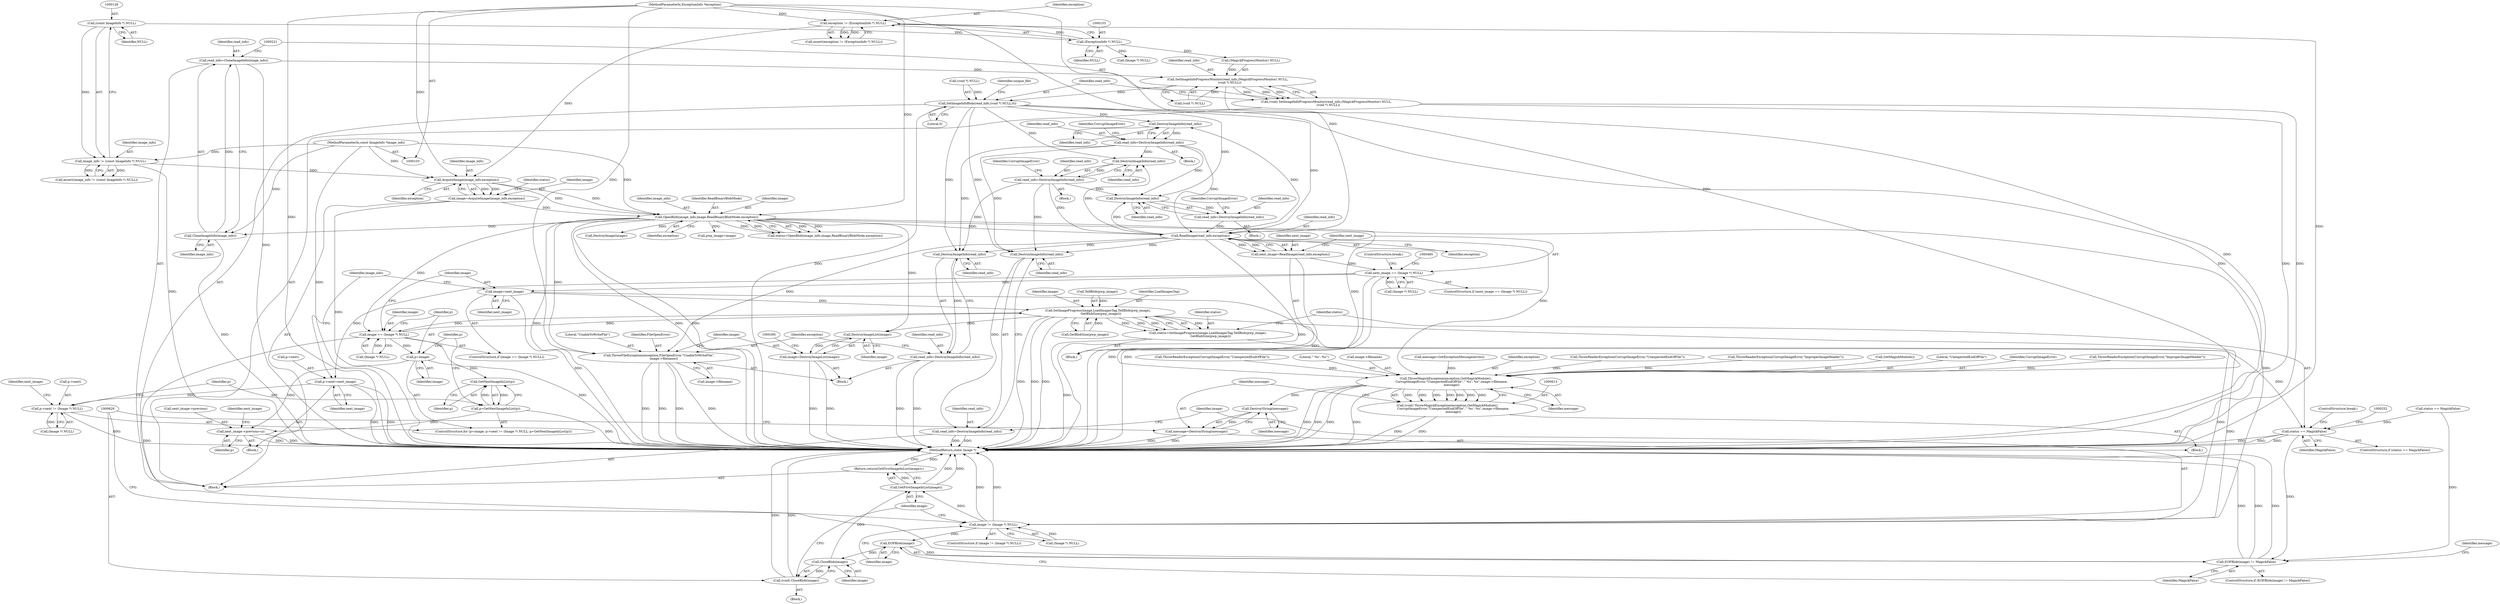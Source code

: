 digraph "0_ImageMagick_6b6bff054d569a77973f2140c0e86366e6168a6c_2@API" {
"1000216" [label="(Call,read_info=CloneImageInfo(image_info))"];
"1000218" [label="(Call,CloneImageInfo(image_info))"];
"1000168" [label="(Call,OpenBlob(image_info,image,ReadBinaryBlobMode,exception))"];
"1000163" [label="(Call,AcquireImage(image_info,exception))"];
"1000123" [label="(Call,image_info != (const ImageInfo *) NULL)"];
"1000104" [label="(MethodParameterIn,const ImageInfo *image_info)"];
"1000125" [label="(Call,(const ImageInfo *) NULL)"];
"1000150" [label="(Call,exception != (ExceptionInfo *) NULL)"];
"1000105" [label="(MethodParameterIn,ExceptionInfo *exception)"];
"1000152" [label="(Call,(ExceptionInfo *) NULL)"];
"1000161" [label="(Call,image=AcquireImage(image_info,exception))"];
"1000222" [label="(Call,SetImageInfoProgressMonitor(read_info,(MagickProgressMonitor) NULL,\n    (void *) NULL))"];
"1000220" [label="(Call,(void) SetImageInfoProgressMonitor(read_info,(MagickProgressMonitor) NULL,\n    (void *) NULL))"];
"1000230" [label="(Call,SetImageInfoBlob(read_info,(void *) NULL,0))"];
"1000319" [label="(Call,DestroyImageInfo(read_info))"];
"1000317" [label="(Call,read_info=DestroyImageInfo(read_info))"];
"1000342" [label="(Call,DestroyImageInfo(read_info))"];
"1000340" [label="(Call,read_info=DestroyImageInfo(read_info))"];
"1000380" [label="(Call,DestroyImageInfo(read_info))"];
"1000378" [label="(Call,read_info=DestroyImageInfo(read_info))"];
"1000467" [label="(Call,DestroyImageInfo(read_info))"];
"1000465" [label="(Call,read_info=DestroyImageInfo(read_info))"];
"1000474" [label="(Call,ReadImage(read_info,exception))"];
"1000382" [label="(Call,ThrowFileException(exception,FileOpenError,\"UnableToWriteFile\",\n          image->filename))"];
"1000472" [label="(Call,next_image=ReadImage(read_info,exception))"];
"1000478" [label="(Call,next_image == (Image *) NULL)"];
"1000503" [label="(Call,image=next_image)"];
"1000565" [label="(Call,SetImageProgress(image,LoadImagesTag,TellBlob(pwp_image),\n      GetBlobSize(pwp_image)))"];
"1000391" [label="(Call,DestroyImageList(image))"];
"1000389" [label="(Call,image=DestroyImageList(image))"];
"1000498" [label="(Call,image == (Image *) NULL)"];
"1000509" [label="(Call,p=image)"];
"1000521" [label="(Call,GetNextImageInList(p))"];
"1000519" [label="(Call,p=GetNextImageInList(p))"];
"1000523" [label="(Call,next_image->previous=p)"];
"1000595" [label="(Call,image != (Image *) NULL)"];
"1000603" [label="(Call,EOFBlob(image))"];
"1000602" [label="(Call,EOFBlob(image) != MagickFalse)"];
"1000630" [label="(Call,CloseBlob(image))"];
"1000628" [label="(Call,(void) CloseBlob(image))"];
"1000633" [label="(Call,GetFirstImageInList(image))"];
"1000632" [label="(Return,return(GetFirstImageInList(image));)"];
"1000563" [label="(Call,status=SetImageProgress(image,LoadImagesTag,TellBlob(pwp_image),\n      GetBlobSize(pwp_image)))"];
"1000573" [label="(Call,status == MagickFalse)"];
"1000537" [label="(Call,p->next=next_image)"];
"1000512" [label="(Call,p->next != (Image *) NULL)"];
"1000592" [label="(Call,DestroyImageInfo(read_info))"];
"1000590" [label="(Call,read_info=DestroyImageInfo(read_info))"];
"1000614" [label="(Call,ThrowMagickException(exception,GetMagickModule(),\n            CorruptImageError,\"UnexpectedEndOfFile\",\"`%s': %s\",image->filename,\n            message))"];
"1000612" [label="(Call,(void) ThrowMagickException(exception,GetMagickModule(),\n            CorruptImageError,\"UnexpectedEndOfFile\",\"`%s': %s\",image->filename,\n            message))"];
"1000626" [label="(Call,DestroyString(message))"];
"1000624" [label="(Call,message=DestroyString(message))"];
"1000219" [label="(Identifier,image_info)"];
"1000530" [label="(Identifier,next_image)"];
"1000389" [label="(Call,image=DestroyImageList(image))"];
"1000520" [label="(Identifier,p)"];
"1000631" [label="(Identifier,image)"];
"1000597" [label="(Call,(Image *) NULL)"];
"1000216" [label="(Call,read_info=CloneImageInfo(image_info))"];
"1000466" [label="(Identifier,read_info)"];
"1000538" [label="(Call,p->next)"];
"1000524" [label="(Call,next_image->previous)"];
"1000609" [label="(Identifier,message)"];
"1000608" [label="(Call,message=GetExceptionMessage(errno))"];
"1000105" [label="(MethodParameterIn,ExceptionInfo *exception)"];
"1000392" [label="(Identifier,image)"];
"1000630" [label="(Call,CloseBlob(image))"];
"1000615" [label="(Identifier,exception)"];
"1000527" [label="(Identifier,p)"];
"1000224" [label="(Call,(MagickProgressMonitor) NULL)"];
"1000167" [label="(Identifier,status)"];
"1000514" [label="(Identifier,p)"];
"1000522" [label="(Identifier,p)"];
"1000390" [label="(Identifier,image)"];
"1000469" [label="(Call,ThrowReaderException(CorruptImageError,\"UnexpectedEndOfFile\"))"];
"1000174" [label="(Call,status == MagickFalse)"];
"1000378" [label="(Call,read_info=DestroyImageInfo(read_info))"];
"1000627" [label="(Identifier,message)"];
"1000124" [label="(Identifier,image_info)"];
"1000497" [label="(ControlStructure,if (image == (Image *) NULL))"];
"1000575" [label="(Identifier,MagickFalse)"];
"1000612" [label="(Call,(void) ThrowMagickException(exception,GetMagickModule(),\n            CorruptImageError,\"UnexpectedEndOfFile\",\"`%s': %s\",image->filename,\n            message))"];
"1000231" [label="(Identifier,read_info)"];
"1000342" [label="(Call,DestroyImageInfo(read_info))"];
"1000343" [label="(Identifier,read_info)"];
"1000483" [label="(ControlStructure,break;)"];
"1000250" [label="(Block,)"];
"1000590" [label="(Call,read_info=DestroyImageInfo(read_info))"];
"1000614" [label="(Call,ThrowMagickException(exception,GetMagickModule(),\n            CorruptImageError,\"UnexpectedEndOfFile\",\"`%s': %s\",image->filename,\n            message))"];
"1000154" [label="(Identifier,NULL)"];
"1000635" [label="(MethodReturn,static Image *)"];
"1000567" [label="(Identifier,LoadImagesTag)"];
"1000460" [label="(Block,)"];
"1000151" [label="(Identifier,exception)"];
"1000601" [label="(ControlStructure,if (EOFBlob(image) != MagickFalse))"];
"1000623" [label="(Identifier,message)"];
"1000604" [label="(Identifier,image)"];
"1000633" [label="(Call,GetFirstImageInList(image))"];
"1000500" [label="(Call,(Image *) NULL)"];
"1000322" [label="(Identifier,CorruptImageError)"];
"1000149" [label="(Call,assert(exception != (ExceptionInfo *) NULL))"];
"1000317" [label="(Call,read_info=DestroyImageInfo(read_info))"];
"1000169" [label="(Identifier,image_info)"];
"1000381" [label="(Identifier,read_info)"];
"1000545" [label="(Identifier,image_info)"];
"1000235" [label="(Literal,0)"];
"1000477" [label="(ControlStructure,if (next_image == (Image *) NULL))"];
"1000172" [label="(Identifier,exception)"];
"1000345" [label="(Identifier,CorruptImageError)"];
"1000467" [label="(Call,DestroyImageInfo(read_info))"];
"1000125" [label="(Call,(const ImageInfo *) NULL)"];
"1000312" [label="(Block,)"];
"1000480" [label="(Call,(Image *) NULL)"];
"1000568" [label="(Call,TellBlob(pwp_image))"];
"1000186" [label="(Call,pwp_image=image)"];
"1000499" [label="(Identifier,image)"];
"1000382" [label="(Call,ThrowFileException(exception,FileOpenError,\"UnableToWriteFile\",\n          image->filename))"];
"1000166" [label="(Call,status=OpenBlob(image_info,image,ReadBinaryBlobMode,exception))"];
"1000123" [label="(Call,image_info != (const ImageInfo *) NULL)"];
"1000507" [label="(Block,)"];
"1000472" [label="(Call,next_image=ReadImage(read_info,exception))"];
"1000318" [label="(Identifier,read_info)"];
"1000626" [label="(Call,DestroyString(message))"];
"1000513" [label="(Call,p->next)"];
"1000465" [label="(Call,read_info=DestroyImageInfo(read_info))"];
"1000476" [label="(Identifier,exception)"];
"1000572" [label="(ControlStructure,if (status == MagickFalse))"];
"1000335" [label="(Block,)"];
"1000385" [label="(Literal,\"UnableToWriteFile\")"];
"1000217" [label="(Identifier,read_info)"];
"1000183" [label="(Call,(Image *) NULL)"];
"1000232" [label="(Call,(void *) NULL)"];
"1000594" [label="(ControlStructure,if (image != (Image *) NULL))"];
"1000512" [label="(Call,p->next != (Image *) NULL)"];
"1000473" [label="(Identifier,next_image)"];
"1000165" [label="(Identifier,exception)"];
"1000468" [label="(Identifier,read_info)"];
"1000519" [label="(Call,p=GetNextImageInList(p))"];
"1000320" [label="(Identifier,read_info)"];
"1000537" [label="(Call,p->next=next_image)"];
"1000591" [label="(Identifier,read_info)"];
"1000162" [label="(Identifier,image)"];
"1000379" [label="(Identifier,read_info)"];
"1000605" [label="(Identifier,MagickFalse)"];
"1000616" [label="(Call,GetMagickModule())"];
"1000504" [label="(Identifier,image)"];
"1000606" [label="(Block,)"];
"1000618" [label="(Literal,\"UnexpectedEndOfFile\")"];
"1000171" [label="(Identifier,ReadBinaryBlobMode)"];
"1000122" [label="(Call,assert(image_info != (const ImageInfo *) NULL))"];
"1000576" [label="(ControlStructure,break;)"];
"1000380" [label="(Call,DestroyImageInfo(read_info))"];
"1000237" [label="(Identifier,unique_file)"];
"1000503" [label="(Call,image=next_image)"];
"1000525" [label="(Identifier,next_image)"];
"1000595" [label="(Call,image != (Image *) NULL)"];
"1000617" [label="(Identifier,CorruptImageError)"];
"1000150" [label="(Call,exception != (ExceptionInfo *) NULL)"];
"1000384" [label="(Identifier,FileOpenError)"];
"1000470" [label="(Identifier,CorruptImageError)"];
"1000168" [label="(Call,OpenBlob(image_info,image,ReadBinaryBlobMode,exception))"];
"1000222" [label="(Call,SetImageInfoProgressMonitor(read_info,(MagickProgressMonitor) NULL,\n    (void *) NULL))"];
"1000475" [label="(Identifier,read_info)"];
"1000340" [label="(Call,read_info=DestroyImageInfo(read_info))"];
"1000474" [label="(Call,ReadImage(read_info,exception))"];
"1000373" [label="(Block,)"];
"1000227" [label="(Call,(void *) NULL)"];
"1000344" [label="(Call,ThrowReaderException(CorruptImageError,\"ImproperImageHeader\"))"];
"1000152" [label="(Call,(ExceptionInfo *) NULL)"];
"1000319" [label="(Call,DestroyImageInfo(read_info))"];
"1000592" [label="(Call,DestroyImageInfo(read_info))"];
"1000628" [label="(Call,(void) CloseBlob(image))"];
"1000164" [label="(Identifier,image_info)"];
"1000127" [label="(Identifier,NULL)"];
"1000624" [label="(Call,message=DestroyString(message))"];
"1000505" [label="(Identifier,next_image)"];
"1000596" [label="(Identifier,image)"];
"1000573" [label="(Call,status == MagickFalse)"];
"1000603" [label="(Call,EOFBlob(image))"];
"1000218" [label="(Call,CloneImageInfo(image_info))"];
"1000341" [label="(Identifier,read_info)"];
"1000386" [label="(Call,image->filename)"];
"1000213" [label="(Call,ThrowReaderException(CorruptImageError,\"ImproperImageHeader\"))"];
"1000170" [label="(Identifier,image)"];
"1000498" [label="(Call,image == (Image *) NULL)"];
"1000321" [label="(Call,ThrowReaderException(CorruptImageError,\"UnexpectedEndOfFile\"))"];
"1000161" [label="(Call,image=AcquireImage(image_info,exception))"];
"1000478" [label="(Call,next_image == (Image *) NULL)"];
"1000510" [label="(Identifier,p)"];
"1000163" [label="(Call,AcquireImage(image_info,exception))"];
"1000516" [label="(Call,(Image *) NULL)"];
"1000634" [label="(Identifier,image)"];
"1000563" [label="(Call,status=SetImageProgress(image,LoadImagesTag,TellBlob(pwp_image),\n      GetBlobSize(pwp_image)))"];
"1000509" [label="(Call,p=image)"];
"1000106" [label="(Block,)"];
"1000479" [label="(Identifier,next_image)"];
"1000619" [label="(Literal,\"`%s': %s\")"];
"1000511" [label="(Identifier,image)"];
"1000230" [label="(Call,SetImageInfoBlob(read_info,(void *) NULL,0))"];
"1000180" [label="(Call,DestroyImage(image))"];
"1000566" [label="(Identifier,image)"];
"1000541" [label="(Identifier,next_image)"];
"1000104" [label="(MethodParameterIn,const ImageInfo *image_info)"];
"1000565" [label="(Call,SetImageProgress(image,LoadImagesTag,TellBlob(pwp_image),\n      GetBlobSize(pwp_image)))"];
"1000602" [label="(Call,EOFBlob(image) != MagickFalse)"];
"1000593" [label="(Identifier,read_info)"];
"1000620" [label="(Call,image->filename)"];
"1000220" [label="(Call,(void) SetImageInfoProgressMonitor(read_info,(MagickProgressMonitor) NULL,\n    (void *) NULL))"];
"1000564" [label="(Identifier,status)"];
"1000574" [label="(Identifier,status)"];
"1000521" [label="(Call,GetNextImageInList(p))"];
"1000570" [label="(Call,GetBlobSize(pwp_image))"];
"1000632" [label="(Return,return(GetFirstImageInList(image));)"];
"1000391" [label="(Call,DestroyImageList(image))"];
"1000383" [label="(Identifier,exception)"];
"1000523" [label="(Call,next_image->previous=p)"];
"1000223" [label="(Identifier,read_info)"];
"1000625" [label="(Identifier,message)"];
"1000508" [label="(ControlStructure,for (p=image; p->next != (Image *) NULL; p=GetNextImageInList(p)))"];
"1000600" [label="(Block,)"];
"1000216" -> "1000106"  [label="AST: "];
"1000216" -> "1000218"  [label="CFG: "];
"1000217" -> "1000216"  [label="AST: "];
"1000218" -> "1000216"  [label="AST: "];
"1000221" -> "1000216"  [label="CFG: "];
"1000216" -> "1000635"  [label="DDG: "];
"1000218" -> "1000216"  [label="DDG: "];
"1000216" -> "1000222"  [label="DDG: "];
"1000218" -> "1000219"  [label="CFG: "];
"1000219" -> "1000218"  [label="AST: "];
"1000218" -> "1000635"  [label="DDG: "];
"1000168" -> "1000218"  [label="DDG: "];
"1000104" -> "1000218"  [label="DDG: "];
"1000168" -> "1000166"  [label="AST: "];
"1000168" -> "1000172"  [label="CFG: "];
"1000169" -> "1000168"  [label="AST: "];
"1000170" -> "1000168"  [label="AST: "];
"1000171" -> "1000168"  [label="AST: "];
"1000172" -> "1000168"  [label="AST: "];
"1000166" -> "1000168"  [label="CFG: "];
"1000168" -> "1000635"  [label="DDG: "];
"1000168" -> "1000635"  [label="DDG: "];
"1000168" -> "1000635"  [label="DDG: "];
"1000168" -> "1000166"  [label="DDG: "];
"1000168" -> "1000166"  [label="DDG: "];
"1000168" -> "1000166"  [label="DDG: "];
"1000168" -> "1000166"  [label="DDG: "];
"1000163" -> "1000168"  [label="DDG: "];
"1000163" -> "1000168"  [label="DDG: "];
"1000104" -> "1000168"  [label="DDG: "];
"1000161" -> "1000168"  [label="DDG: "];
"1000105" -> "1000168"  [label="DDG: "];
"1000168" -> "1000180"  [label="DDG: "];
"1000168" -> "1000186"  [label="DDG: "];
"1000168" -> "1000382"  [label="DDG: "];
"1000168" -> "1000391"  [label="DDG: "];
"1000168" -> "1000474"  [label="DDG: "];
"1000168" -> "1000498"  [label="DDG: "];
"1000168" -> "1000595"  [label="DDG: "];
"1000168" -> "1000614"  [label="DDG: "];
"1000163" -> "1000161"  [label="AST: "];
"1000163" -> "1000165"  [label="CFG: "];
"1000164" -> "1000163"  [label="AST: "];
"1000165" -> "1000163"  [label="AST: "];
"1000161" -> "1000163"  [label="CFG: "];
"1000163" -> "1000161"  [label="DDG: "];
"1000163" -> "1000161"  [label="DDG: "];
"1000123" -> "1000163"  [label="DDG: "];
"1000104" -> "1000163"  [label="DDG: "];
"1000150" -> "1000163"  [label="DDG: "];
"1000105" -> "1000163"  [label="DDG: "];
"1000123" -> "1000122"  [label="AST: "];
"1000123" -> "1000125"  [label="CFG: "];
"1000124" -> "1000123"  [label="AST: "];
"1000125" -> "1000123"  [label="AST: "];
"1000122" -> "1000123"  [label="CFG: "];
"1000123" -> "1000635"  [label="DDG: "];
"1000123" -> "1000122"  [label="DDG: "];
"1000123" -> "1000122"  [label="DDG: "];
"1000104" -> "1000123"  [label="DDG: "];
"1000125" -> "1000123"  [label="DDG: "];
"1000104" -> "1000103"  [label="AST: "];
"1000104" -> "1000635"  [label="DDG: "];
"1000125" -> "1000127"  [label="CFG: "];
"1000126" -> "1000125"  [label="AST: "];
"1000127" -> "1000125"  [label="AST: "];
"1000125" -> "1000152"  [label="DDG: "];
"1000150" -> "1000149"  [label="AST: "];
"1000150" -> "1000152"  [label="CFG: "];
"1000151" -> "1000150"  [label="AST: "];
"1000152" -> "1000150"  [label="AST: "];
"1000149" -> "1000150"  [label="CFG: "];
"1000150" -> "1000635"  [label="DDG: "];
"1000150" -> "1000149"  [label="DDG: "];
"1000150" -> "1000149"  [label="DDG: "];
"1000105" -> "1000150"  [label="DDG: "];
"1000152" -> "1000150"  [label="DDG: "];
"1000105" -> "1000103"  [label="AST: "];
"1000105" -> "1000635"  [label="DDG: "];
"1000105" -> "1000382"  [label="DDG: "];
"1000105" -> "1000474"  [label="DDG: "];
"1000105" -> "1000614"  [label="DDG: "];
"1000152" -> "1000154"  [label="CFG: "];
"1000153" -> "1000152"  [label="AST: "];
"1000154" -> "1000152"  [label="AST: "];
"1000152" -> "1000183"  [label="DDG: "];
"1000152" -> "1000224"  [label="DDG: "];
"1000161" -> "1000106"  [label="AST: "];
"1000162" -> "1000161"  [label="AST: "];
"1000167" -> "1000161"  [label="CFG: "];
"1000161" -> "1000635"  [label="DDG: "];
"1000222" -> "1000220"  [label="AST: "];
"1000222" -> "1000227"  [label="CFG: "];
"1000223" -> "1000222"  [label="AST: "];
"1000224" -> "1000222"  [label="AST: "];
"1000227" -> "1000222"  [label="AST: "];
"1000220" -> "1000222"  [label="CFG: "];
"1000222" -> "1000635"  [label="DDG: "];
"1000222" -> "1000220"  [label="DDG: "];
"1000222" -> "1000220"  [label="DDG: "];
"1000222" -> "1000220"  [label="DDG: "];
"1000224" -> "1000222"  [label="DDG: "];
"1000227" -> "1000222"  [label="DDG: "];
"1000222" -> "1000230"  [label="DDG: "];
"1000220" -> "1000106"  [label="AST: "];
"1000221" -> "1000220"  [label="AST: "];
"1000231" -> "1000220"  [label="CFG: "];
"1000220" -> "1000635"  [label="DDG: "];
"1000220" -> "1000635"  [label="DDG: "];
"1000230" -> "1000106"  [label="AST: "];
"1000230" -> "1000235"  [label="CFG: "];
"1000231" -> "1000230"  [label="AST: "];
"1000232" -> "1000230"  [label="AST: "];
"1000235" -> "1000230"  [label="AST: "];
"1000237" -> "1000230"  [label="CFG: "];
"1000230" -> "1000635"  [label="DDG: "];
"1000230" -> "1000635"  [label="DDG: "];
"1000232" -> "1000230"  [label="DDG: "];
"1000230" -> "1000319"  [label="DDG: "];
"1000230" -> "1000342"  [label="DDG: "];
"1000230" -> "1000380"  [label="DDG: "];
"1000230" -> "1000467"  [label="DDG: "];
"1000230" -> "1000474"  [label="DDG: "];
"1000230" -> "1000592"  [label="DDG: "];
"1000319" -> "1000317"  [label="AST: "];
"1000319" -> "1000320"  [label="CFG: "];
"1000320" -> "1000319"  [label="AST: "];
"1000317" -> "1000319"  [label="CFG: "];
"1000319" -> "1000317"  [label="DDG: "];
"1000474" -> "1000319"  [label="DDG: "];
"1000317" -> "1000312"  [label="AST: "];
"1000318" -> "1000317"  [label="AST: "];
"1000322" -> "1000317"  [label="CFG: "];
"1000317" -> "1000342"  [label="DDG: "];
"1000317" -> "1000380"  [label="DDG: "];
"1000317" -> "1000467"  [label="DDG: "];
"1000317" -> "1000474"  [label="DDG: "];
"1000317" -> "1000592"  [label="DDG: "];
"1000342" -> "1000340"  [label="AST: "];
"1000342" -> "1000343"  [label="CFG: "];
"1000343" -> "1000342"  [label="AST: "];
"1000340" -> "1000342"  [label="CFG: "];
"1000342" -> "1000340"  [label="DDG: "];
"1000474" -> "1000342"  [label="DDG: "];
"1000340" -> "1000335"  [label="AST: "];
"1000341" -> "1000340"  [label="AST: "];
"1000345" -> "1000340"  [label="CFG: "];
"1000340" -> "1000380"  [label="DDG: "];
"1000340" -> "1000467"  [label="DDG: "];
"1000340" -> "1000474"  [label="DDG: "];
"1000340" -> "1000592"  [label="DDG: "];
"1000380" -> "1000378"  [label="AST: "];
"1000380" -> "1000381"  [label="CFG: "];
"1000381" -> "1000380"  [label="AST: "];
"1000378" -> "1000380"  [label="CFG: "];
"1000380" -> "1000378"  [label="DDG: "];
"1000474" -> "1000380"  [label="DDG: "];
"1000378" -> "1000373"  [label="AST: "];
"1000379" -> "1000378"  [label="AST: "];
"1000383" -> "1000378"  [label="CFG: "];
"1000378" -> "1000635"  [label="DDG: "];
"1000378" -> "1000635"  [label="DDG: "];
"1000467" -> "1000465"  [label="AST: "];
"1000467" -> "1000468"  [label="CFG: "];
"1000468" -> "1000467"  [label="AST: "];
"1000465" -> "1000467"  [label="CFG: "];
"1000467" -> "1000465"  [label="DDG: "];
"1000474" -> "1000467"  [label="DDG: "];
"1000465" -> "1000460"  [label="AST: "];
"1000466" -> "1000465"  [label="AST: "];
"1000470" -> "1000465"  [label="CFG: "];
"1000465" -> "1000474"  [label="DDG: "];
"1000474" -> "1000472"  [label="AST: "];
"1000474" -> "1000476"  [label="CFG: "];
"1000475" -> "1000474"  [label="AST: "];
"1000476" -> "1000474"  [label="AST: "];
"1000472" -> "1000474"  [label="CFG: "];
"1000474" -> "1000635"  [label="DDG: "];
"1000474" -> "1000382"  [label="DDG: "];
"1000474" -> "1000472"  [label="DDG: "];
"1000474" -> "1000472"  [label="DDG: "];
"1000474" -> "1000592"  [label="DDG: "];
"1000474" -> "1000614"  [label="DDG: "];
"1000382" -> "1000373"  [label="AST: "];
"1000382" -> "1000386"  [label="CFG: "];
"1000383" -> "1000382"  [label="AST: "];
"1000384" -> "1000382"  [label="AST: "];
"1000385" -> "1000382"  [label="AST: "];
"1000386" -> "1000382"  [label="AST: "];
"1000390" -> "1000382"  [label="CFG: "];
"1000382" -> "1000635"  [label="DDG: "];
"1000382" -> "1000635"  [label="DDG: "];
"1000382" -> "1000635"  [label="DDG: "];
"1000382" -> "1000635"  [label="DDG: "];
"1000472" -> "1000250"  [label="AST: "];
"1000473" -> "1000472"  [label="AST: "];
"1000479" -> "1000472"  [label="CFG: "];
"1000472" -> "1000635"  [label="DDG: "];
"1000472" -> "1000478"  [label="DDG: "];
"1000478" -> "1000477"  [label="AST: "];
"1000478" -> "1000480"  [label="CFG: "];
"1000479" -> "1000478"  [label="AST: "];
"1000480" -> "1000478"  [label="AST: "];
"1000483" -> "1000478"  [label="CFG: "];
"1000485" -> "1000478"  [label="CFG: "];
"1000478" -> "1000635"  [label="DDG: "];
"1000478" -> "1000635"  [label="DDG: "];
"1000480" -> "1000478"  [label="DDG: "];
"1000478" -> "1000503"  [label="DDG: "];
"1000478" -> "1000537"  [label="DDG: "];
"1000503" -> "1000497"  [label="AST: "];
"1000503" -> "1000505"  [label="CFG: "];
"1000504" -> "1000503"  [label="AST: "];
"1000505" -> "1000503"  [label="AST: "];
"1000545" -> "1000503"  [label="CFG: "];
"1000503" -> "1000635"  [label="DDG: "];
"1000503" -> "1000565"  [label="DDG: "];
"1000503" -> "1000595"  [label="DDG: "];
"1000565" -> "1000563"  [label="AST: "];
"1000565" -> "1000570"  [label="CFG: "];
"1000566" -> "1000565"  [label="AST: "];
"1000567" -> "1000565"  [label="AST: "];
"1000568" -> "1000565"  [label="AST: "];
"1000570" -> "1000565"  [label="AST: "];
"1000563" -> "1000565"  [label="CFG: "];
"1000565" -> "1000635"  [label="DDG: "];
"1000565" -> "1000635"  [label="DDG: "];
"1000565" -> "1000635"  [label="DDG: "];
"1000565" -> "1000391"  [label="DDG: "];
"1000565" -> "1000498"  [label="DDG: "];
"1000565" -> "1000563"  [label="DDG: "];
"1000565" -> "1000563"  [label="DDG: "];
"1000565" -> "1000563"  [label="DDG: "];
"1000565" -> "1000563"  [label="DDG: "];
"1000498" -> "1000565"  [label="DDG: "];
"1000568" -> "1000565"  [label="DDG: "];
"1000570" -> "1000565"  [label="DDG: "];
"1000565" -> "1000595"  [label="DDG: "];
"1000391" -> "1000389"  [label="AST: "];
"1000391" -> "1000392"  [label="CFG: "];
"1000392" -> "1000391"  [label="AST: "];
"1000389" -> "1000391"  [label="CFG: "];
"1000391" -> "1000389"  [label="DDG: "];
"1000389" -> "1000373"  [label="AST: "];
"1000390" -> "1000389"  [label="AST: "];
"1000395" -> "1000389"  [label="CFG: "];
"1000389" -> "1000635"  [label="DDG: "];
"1000389" -> "1000635"  [label="DDG: "];
"1000498" -> "1000497"  [label="AST: "];
"1000498" -> "1000500"  [label="CFG: "];
"1000499" -> "1000498"  [label="AST: "];
"1000500" -> "1000498"  [label="AST: "];
"1000504" -> "1000498"  [label="CFG: "];
"1000510" -> "1000498"  [label="CFG: "];
"1000498" -> "1000635"  [label="DDG: "];
"1000500" -> "1000498"  [label="DDG: "];
"1000498" -> "1000509"  [label="DDG: "];
"1000498" -> "1000595"  [label="DDG: "];
"1000509" -> "1000508"  [label="AST: "];
"1000509" -> "1000511"  [label="CFG: "];
"1000510" -> "1000509"  [label="AST: "];
"1000511" -> "1000509"  [label="AST: "];
"1000514" -> "1000509"  [label="CFG: "];
"1000509" -> "1000521"  [label="DDG: "];
"1000509" -> "1000523"  [label="DDG: "];
"1000521" -> "1000519"  [label="AST: "];
"1000521" -> "1000522"  [label="CFG: "];
"1000522" -> "1000521"  [label="AST: "];
"1000519" -> "1000521"  [label="CFG: "];
"1000521" -> "1000519"  [label="DDG: "];
"1000519" -> "1000521"  [label="DDG: "];
"1000519" -> "1000508"  [label="AST: "];
"1000520" -> "1000519"  [label="AST: "];
"1000514" -> "1000519"  [label="CFG: "];
"1000519" -> "1000635"  [label="DDG: "];
"1000519" -> "1000523"  [label="DDG: "];
"1000523" -> "1000507"  [label="AST: "];
"1000523" -> "1000527"  [label="CFG: "];
"1000524" -> "1000523"  [label="AST: "];
"1000527" -> "1000523"  [label="AST: "];
"1000530" -> "1000523"  [label="CFG: "];
"1000523" -> "1000635"  [label="DDG: "];
"1000523" -> "1000635"  [label="DDG: "];
"1000595" -> "1000594"  [label="AST: "];
"1000595" -> "1000597"  [label="CFG: "];
"1000596" -> "1000595"  [label="AST: "];
"1000597" -> "1000595"  [label="AST: "];
"1000604" -> "1000595"  [label="CFG: "];
"1000634" -> "1000595"  [label="CFG: "];
"1000595" -> "1000635"  [label="DDG: "];
"1000595" -> "1000635"  [label="DDG: "];
"1000597" -> "1000595"  [label="DDG: "];
"1000595" -> "1000603"  [label="DDG: "];
"1000595" -> "1000633"  [label="DDG: "];
"1000603" -> "1000602"  [label="AST: "];
"1000603" -> "1000604"  [label="CFG: "];
"1000604" -> "1000603"  [label="AST: "];
"1000605" -> "1000603"  [label="CFG: "];
"1000603" -> "1000602"  [label="DDG: "];
"1000603" -> "1000630"  [label="DDG: "];
"1000602" -> "1000601"  [label="AST: "];
"1000602" -> "1000605"  [label="CFG: "];
"1000605" -> "1000602"  [label="AST: "];
"1000609" -> "1000602"  [label="CFG: "];
"1000629" -> "1000602"  [label="CFG: "];
"1000602" -> "1000635"  [label="DDG: "];
"1000602" -> "1000635"  [label="DDG: "];
"1000602" -> "1000635"  [label="DDG: "];
"1000573" -> "1000602"  [label="DDG: "];
"1000174" -> "1000602"  [label="DDG: "];
"1000630" -> "1000628"  [label="AST: "];
"1000630" -> "1000631"  [label="CFG: "];
"1000631" -> "1000630"  [label="AST: "];
"1000628" -> "1000630"  [label="CFG: "];
"1000630" -> "1000628"  [label="DDG: "];
"1000630" -> "1000633"  [label="DDG: "];
"1000628" -> "1000600"  [label="AST: "];
"1000629" -> "1000628"  [label="AST: "];
"1000634" -> "1000628"  [label="CFG: "];
"1000628" -> "1000635"  [label="DDG: "];
"1000628" -> "1000635"  [label="DDG: "];
"1000633" -> "1000632"  [label="AST: "];
"1000633" -> "1000634"  [label="CFG: "];
"1000634" -> "1000633"  [label="AST: "];
"1000632" -> "1000633"  [label="CFG: "];
"1000633" -> "1000635"  [label="DDG: "];
"1000633" -> "1000635"  [label="DDG: "];
"1000633" -> "1000632"  [label="DDG: "];
"1000632" -> "1000106"  [label="AST: "];
"1000635" -> "1000632"  [label="CFG: "];
"1000632" -> "1000635"  [label="DDG: "];
"1000563" -> "1000250"  [label="AST: "];
"1000564" -> "1000563"  [label="AST: "];
"1000574" -> "1000563"  [label="CFG: "];
"1000563" -> "1000635"  [label="DDG: "];
"1000563" -> "1000573"  [label="DDG: "];
"1000573" -> "1000572"  [label="AST: "];
"1000573" -> "1000575"  [label="CFG: "];
"1000574" -> "1000573"  [label="AST: "];
"1000575" -> "1000573"  [label="AST: "];
"1000252" -> "1000573"  [label="CFG: "];
"1000576" -> "1000573"  [label="CFG: "];
"1000573" -> "1000635"  [label="DDG: "];
"1000573" -> "1000635"  [label="DDG: "];
"1000573" -> "1000635"  [label="DDG: "];
"1000174" -> "1000573"  [label="DDG: "];
"1000537" -> "1000507"  [label="AST: "];
"1000537" -> "1000541"  [label="CFG: "];
"1000538" -> "1000537"  [label="AST: "];
"1000541" -> "1000537"  [label="AST: "];
"1000545" -> "1000537"  [label="CFG: "];
"1000537" -> "1000635"  [label="DDG: "];
"1000537" -> "1000635"  [label="DDG: "];
"1000537" -> "1000512"  [label="DDG: "];
"1000512" -> "1000508"  [label="AST: "];
"1000512" -> "1000516"  [label="CFG: "];
"1000513" -> "1000512"  [label="AST: "];
"1000516" -> "1000512"  [label="AST: "];
"1000520" -> "1000512"  [label="CFG: "];
"1000525" -> "1000512"  [label="CFG: "];
"1000512" -> "1000635"  [label="DDG: "];
"1000516" -> "1000512"  [label="DDG: "];
"1000592" -> "1000590"  [label="AST: "];
"1000592" -> "1000593"  [label="CFG: "];
"1000593" -> "1000592"  [label="AST: "];
"1000590" -> "1000592"  [label="CFG: "];
"1000592" -> "1000590"  [label="DDG: "];
"1000590" -> "1000106"  [label="AST: "];
"1000591" -> "1000590"  [label="AST: "];
"1000596" -> "1000590"  [label="CFG: "];
"1000590" -> "1000635"  [label="DDG: "];
"1000590" -> "1000635"  [label="DDG: "];
"1000614" -> "1000612"  [label="AST: "];
"1000614" -> "1000623"  [label="CFG: "];
"1000615" -> "1000614"  [label="AST: "];
"1000616" -> "1000614"  [label="AST: "];
"1000617" -> "1000614"  [label="AST: "];
"1000618" -> "1000614"  [label="AST: "];
"1000619" -> "1000614"  [label="AST: "];
"1000620" -> "1000614"  [label="AST: "];
"1000623" -> "1000614"  [label="AST: "];
"1000612" -> "1000614"  [label="CFG: "];
"1000614" -> "1000635"  [label="DDG: "];
"1000614" -> "1000635"  [label="DDG: "];
"1000614" -> "1000635"  [label="DDG: "];
"1000614" -> "1000635"  [label="DDG: "];
"1000614" -> "1000612"  [label="DDG: "];
"1000614" -> "1000612"  [label="DDG: "];
"1000614" -> "1000612"  [label="DDG: "];
"1000614" -> "1000612"  [label="DDG: "];
"1000614" -> "1000612"  [label="DDG: "];
"1000614" -> "1000612"  [label="DDG: "];
"1000614" -> "1000612"  [label="DDG: "];
"1000213" -> "1000614"  [label="DDG: "];
"1000321" -> "1000614"  [label="DDG: "];
"1000344" -> "1000614"  [label="DDG: "];
"1000469" -> "1000614"  [label="DDG: "];
"1000608" -> "1000614"  [label="DDG: "];
"1000614" -> "1000626"  [label="DDG: "];
"1000612" -> "1000606"  [label="AST: "];
"1000613" -> "1000612"  [label="AST: "];
"1000625" -> "1000612"  [label="CFG: "];
"1000612" -> "1000635"  [label="DDG: "];
"1000612" -> "1000635"  [label="DDG: "];
"1000626" -> "1000624"  [label="AST: "];
"1000626" -> "1000627"  [label="CFG: "];
"1000627" -> "1000626"  [label="AST: "];
"1000624" -> "1000626"  [label="CFG: "];
"1000626" -> "1000624"  [label="DDG: "];
"1000624" -> "1000606"  [label="AST: "];
"1000625" -> "1000624"  [label="AST: "];
"1000629" -> "1000624"  [label="CFG: "];
"1000624" -> "1000635"  [label="DDG: "];
"1000624" -> "1000635"  [label="DDG: "];
}
